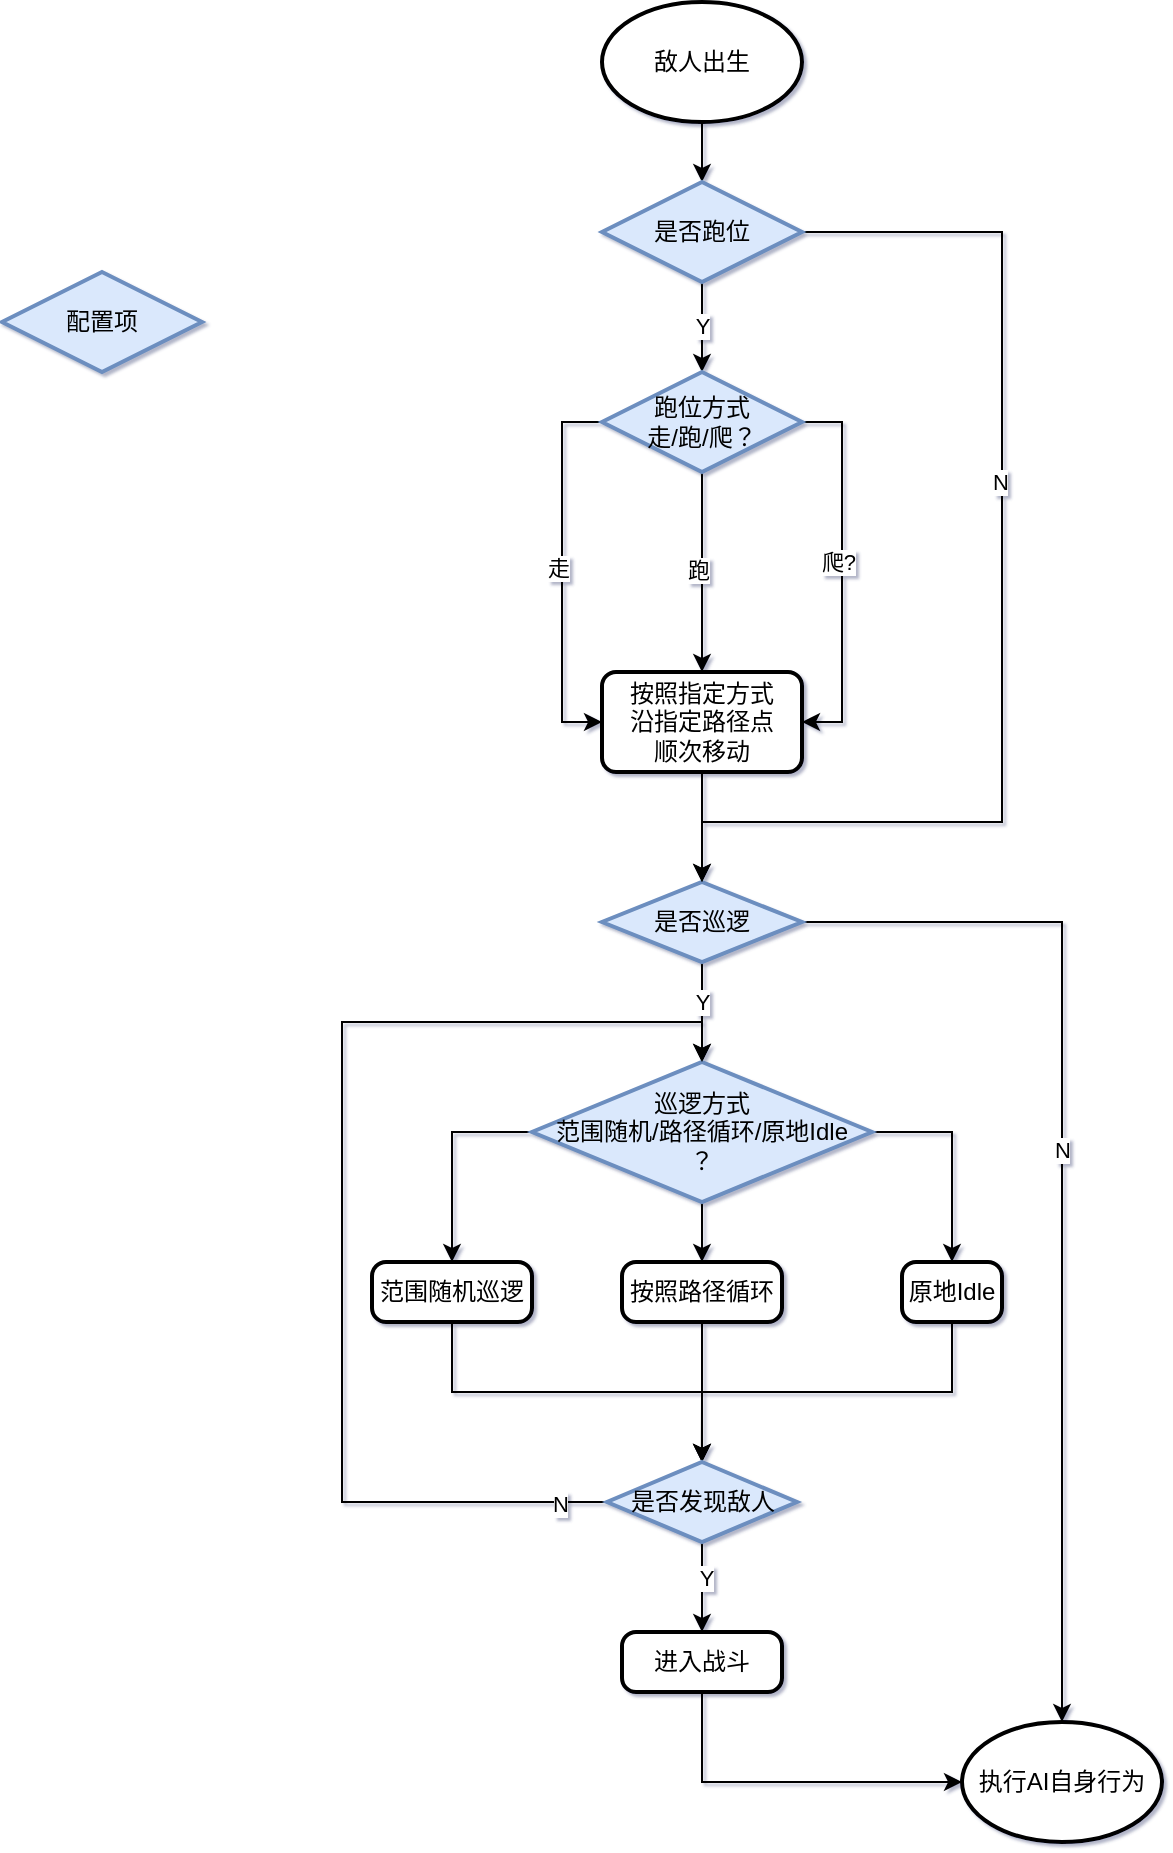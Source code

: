 <mxfile version="21.7.2" type="github">
  <diagram name="第 1 页" id="qsnWlvJeW-6cO8qMe_v3">
    <mxGraphModel dx="1058" dy="1948" grid="1" gridSize="10" guides="1" tooltips="1" connect="1" arrows="1" fold="1" page="0" pageScale="1" pageWidth="827" pageHeight="1169" background="none" math="0" shadow="1">
      <root>
        <mxCell id="0" />
        <mxCell id="1" parent="0" />
        <mxCell id="zA4d7zvXf4YAbisD_RFX-3" style="edgeStyle=orthogonalEdgeStyle;rounded=0;orthogonalLoop=1;jettySize=auto;html=1;exitX=0.5;exitY=1;exitDx=0;exitDy=0;exitPerimeter=0;entryX=0.5;entryY=0;entryDx=0;entryDy=0;entryPerimeter=0;" edge="1" parent="1" source="zA4d7zvXf4YAbisD_RFX-1" target="zA4d7zvXf4YAbisD_RFX-9">
          <mxGeometry relative="1" as="geometry">
            <mxPoint x="300" as="targetPoint" />
          </mxGeometry>
        </mxCell>
        <mxCell id="zA4d7zvXf4YAbisD_RFX-1" value="敌人出生" style="strokeWidth=2;html=1;shape=mxgraph.flowchart.start_1;whiteSpace=wrap;" vertex="1" parent="1">
          <mxGeometry x="250" y="-110" width="100" height="60" as="geometry" />
        </mxCell>
        <mxCell id="zA4d7zvXf4YAbisD_RFX-27" style="edgeStyle=orthogonalEdgeStyle;rounded=0;orthogonalLoop=1;jettySize=auto;html=1;exitX=0.5;exitY=1;exitDx=0;exitDy=0;exitPerimeter=0;entryX=0.5;entryY=0;entryDx=0;entryDy=0;entryPerimeter=0;" edge="1" parent="1" source="zA4d7zvXf4YAbisD_RFX-6" target="zA4d7zvXf4YAbisD_RFX-26">
          <mxGeometry relative="1" as="geometry" />
        </mxCell>
        <mxCell id="zA4d7zvXf4YAbisD_RFX-28" value="Y" style="edgeLabel;html=1;align=center;verticalAlign=middle;resizable=0;points=[];" vertex="1" connectable="0" parent="zA4d7zvXf4YAbisD_RFX-27">
          <mxGeometry x="-0.209" relative="1" as="geometry">
            <mxPoint as="offset" />
          </mxGeometry>
        </mxCell>
        <mxCell id="zA4d7zvXf4YAbisD_RFX-30" style="edgeStyle=orthogonalEdgeStyle;rounded=0;orthogonalLoop=1;jettySize=auto;html=1;exitX=1;exitY=0.5;exitDx=0;exitDy=0;exitPerimeter=0;entryX=0.5;entryY=0;entryDx=0;entryDy=0;entryPerimeter=0;" edge="1" parent="1" source="zA4d7zvXf4YAbisD_RFX-6" target="zA4d7zvXf4YAbisD_RFX-29">
          <mxGeometry relative="1" as="geometry" />
        </mxCell>
        <mxCell id="zA4d7zvXf4YAbisD_RFX-31" value="N" style="edgeLabel;html=1;align=center;verticalAlign=middle;resizable=0;points=[];" vertex="1" connectable="0" parent="zA4d7zvXf4YAbisD_RFX-30">
          <mxGeometry x="-0.469" y="-1" relative="1" as="geometry">
            <mxPoint x="1" y="103" as="offset" />
          </mxGeometry>
        </mxCell>
        <mxCell id="zA4d7zvXf4YAbisD_RFX-6" value="是否巡逻" style="strokeWidth=2;html=1;shape=mxgraph.flowchart.decision;whiteSpace=wrap;fillColor=#dae8fc;strokeColor=#6c8ebf;" vertex="1" parent="1">
          <mxGeometry x="250" y="330" width="100" height="40" as="geometry" />
        </mxCell>
        <mxCell id="zA4d7zvXf4YAbisD_RFX-10" style="edgeStyle=orthogonalEdgeStyle;rounded=0;orthogonalLoop=1;jettySize=auto;html=1;exitX=0.5;exitY=1;exitDx=0;exitDy=0;exitPerimeter=0;entryX=0.5;entryY=0;entryDx=0;entryDy=0;entryPerimeter=0;" edge="1" parent="1" source="zA4d7zvXf4YAbisD_RFX-9" target="zA4d7zvXf4YAbisD_RFX-15">
          <mxGeometry relative="1" as="geometry">
            <mxPoint x="300" y="160" as="targetPoint" />
          </mxGeometry>
        </mxCell>
        <mxCell id="zA4d7zvXf4YAbisD_RFX-13" value="Y" style="edgeLabel;html=1;align=center;verticalAlign=middle;resizable=0;points=[];" vertex="1" connectable="0" parent="zA4d7zvXf4YAbisD_RFX-10">
          <mxGeometry x="0.136" y="3" relative="1" as="geometry">
            <mxPoint x="-3" y="-4" as="offset" />
          </mxGeometry>
        </mxCell>
        <mxCell id="zA4d7zvXf4YAbisD_RFX-20" style="edgeStyle=orthogonalEdgeStyle;rounded=0;orthogonalLoop=1;jettySize=auto;html=1;exitX=1;exitY=0.5;exitDx=0;exitDy=0;exitPerimeter=0;entryX=0.5;entryY=0;entryDx=0;entryDy=0;entryPerimeter=0;" edge="1" parent="1" source="zA4d7zvXf4YAbisD_RFX-9" target="zA4d7zvXf4YAbisD_RFX-6">
          <mxGeometry relative="1" as="geometry">
            <Array as="points">
              <mxPoint x="450" y="5" />
              <mxPoint x="450" y="300" />
              <mxPoint x="300" y="300" />
            </Array>
          </mxGeometry>
        </mxCell>
        <mxCell id="zA4d7zvXf4YAbisD_RFX-21" value="N" style="edgeLabel;html=1;align=center;verticalAlign=middle;resizable=0;points=[];" vertex="1" connectable="0" parent="zA4d7zvXf4YAbisD_RFX-20">
          <mxGeometry x="-0.901" y="2" relative="1" as="geometry">
            <mxPoint x="70" y="127" as="offset" />
          </mxGeometry>
        </mxCell>
        <mxCell id="zA4d7zvXf4YAbisD_RFX-9" value="是否跑位" style="strokeWidth=2;html=1;shape=mxgraph.flowchart.decision;whiteSpace=wrap;fillColor=#dae8fc;strokeColor=#6c8ebf;" vertex="1" parent="1">
          <mxGeometry x="250" y="-20" width="100" height="50" as="geometry" />
        </mxCell>
        <mxCell id="zA4d7zvXf4YAbisD_RFX-22" style="edgeStyle=orthogonalEdgeStyle;rounded=0;orthogonalLoop=1;jettySize=auto;html=1;exitX=0.5;exitY=1;exitDx=0;exitDy=0;" edge="1" parent="1" source="zA4d7zvXf4YAbisD_RFX-14" target="zA4d7zvXf4YAbisD_RFX-6">
          <mxGeometry relative="1" as="geometry" />
        </mxCell>
        <mxCell id="zA4d7zvXf4YAbisD_RFX-14" value="按照指定方式&lt;br&gt;沿指定路径点&lt;br&gt;顺次移动" style="rounded=1;whiteSpace=wrap;html=1;absoluteArcSize=1;arcSize=14;strokeWidth=2;" vertex="1" parent="1">
          <mxGeometry x="250" y="225" width="100" height="50" as="geometry" />
        </mxCell>
        <mxCell id="zA4d7zvXf4YAbisD_RFX-16" style="edgeStyle=orthogonalEdgeStyle;rounded=0;orthogonalLoop=1;jettySize=auto;html=1;exitX=0;exitY=0.5;exitDx=0;exitDy=0;exitPerimeter=0;entryX=0;entryY=0.5;entryDx=0;entryDy=0;" edge="1" parent="1" source="zA4d7zvXf4YAbisD_RFX-15" target="zA4d7zvXf4YAbisD_RFX-14">
          <mxGeometry relative="1" as="geometry" />
        </mxCell>
        <mxCell id="zA4d7zvXf4YAbisD_RFX-23" value="走" style="edgeLabel;html=1;align=center;verticalAlign=middle;resizable=0;points=[];" vertex="1" connectable="0" parent="zA4d7zvXf4YAbisD_RFX-16">
          <mxGeometry x="-0.023" y="-2" relative="1" as="geometry">
            <mxPoint as="offset" />
          </mxGeometry>
        </mxCell>
        <mxCell id="zA4d7zvXf4YAbisD_RFX-17" style="edgeStyle=orthogonalEdgeStyle;rounded=0;orthogonalLoop=1;jettySize=auto;html=1;exitX=0.5;exitY=1;exitDx=0;exitDy=0;exitPerimeter=0;entryX=0.5;entryY=0;entryDx=0;entryDy=0;" edge="1" parent="1" source="zA4d7zvXf4YAbisD_RFX-15" target="zA4d7zvXf4YAbisD_RFX-14">
          <mxGeometry relative="1" as="geometry" />
        </mxCell>
        <mxCell id="zA4d7zvXf4YAbisD_RFX-24" value="跑" style="edgeLabel;html=1;align=center;verticalAlign=middle;resizable=0;points=[];" vertex="1" connectable="0" parent="zA4d7zvXf4YAbisD_RFX-17">
          <mxGeometry x="-0.023" y="-2" relative="1" as="geometry">
            <mxPoint as="offset" />
          </mxGeometry>
        </mxCell>
        <mxCell id="zA4d7zvXf4YAbisD_RFX-18" style="edgeStyle=orthogonalEdgeStyle;rounded=0;orthogonalLoop=1;jettySize=auto;html=1;exitX=1;exitY=0.5;exitDx=0;exitDy=0;exitPerimeter=0;entryX=1;entryY=0.5;entryDx=0;entryDy=0;" edge="1" parent="1" source="zA4d7zvXf4YAbisD_RFX-15" target="zA4d7zvXf4YAbisD_RFX-14">
          <mxGeometry relative="1" as="geometry" />
        </mxCell>
        <mxCell id="zA4d7zvXf4YAbisD_RFX-25" value="爬?" style="edgeLabel;html=1;align=center;verticalAlign=middle;resizable=0;points=[];" vertex="1" connectable="0" parent="zA4d7zvXf4YAbisD_RFX-18">
          <mxGeometry x="0.044" y="-2" relative="1" as="geometry">
            <mxPoint y="-9" as="offset" />
          </mxGeometry>
        </mxCell>
        <mxCell id="zA4d7zvXf4YAbisD_RFX-15" value="跑位方式&lt;br&gt;走/跑/爬？" style="strokeWidth=2;html=1;shape=mxgraph.flowchart.decision;whiteSpace=wrap;fillColor=#dae8fc;strokeColor=#6c8ebf;" vertex="1" parent="1">
          <mxGeometry x="250" y="75" width="100" height="50" as="geometry" />
        </mxCell>
        <mxCell id="zA4d7zvXf4YAbisD_RFX-19" value="配置项" style="strokeWidth=2;html=1;shape=mxgraph.flowchart.decision;whiteSpace=wrap;fillColor=#dae8fc;strokeColor=#6c8ebf;" vertex="1" parent="1">
          <mxGeometry x="-50" y="25" width="100" height="50" as="geometry" />
        </mxCell>
        <mxCell id="zA4d7zvXf4YAbisD_RFX-36" style="edgeStyle=orthogonalEdgeStyle;rounded=0;orthogonalLoop=1;jettySize=auto;html=1;exitX=0;exitY=0.5;exitDx=0;exitDy=0;exitPerimeter=0;" edge="1" parent="1" source="zA4d7zvXf4YAbisD_RFX-26" target="zA4d7zvXf4YAbisD_RFX-33">
          <mxGeometry relative="1" as="geometry" />
        </mxCell>
        <mxCell id="zA4d7zvXf4YAbisD_RFX-37" style="edgeStyle=orthogonalEdgeStyle;rounded=0;orthogonalLoop=1;jettySize=auto;html=1;exitX=0.5;exitY=1;exitDx=0;exitDy=0;exitPerimeter=0;entryX=0.5;entryY=0;entryDx=0;entryDy=0;" edge="1" parent="1" source="zA4d7zvXf4YAbisD_RFX-26" target="zA4d7zvXf4YAbisD_RFX-34">
          <mxGeometry relative="1" as="geometry" />
        </mxCell>
        <mxCell id="zA4d7zvXf4YAbisD_RFX-38" style="edgeStyle=orthogonalEdgeStyle;rounded=0;orthogonalLoop=1;jettySize=auto;html=1;exitX=1;exitY=0.5;exitDx=0;exitDy=0;exitPerimeter=0;" edge="1" parent="1" source="zA4d7zvXf4YAbisD_RFX-26" target="zA4d7zvXf4YAbisD_RFX-35">
          <mxGeometry relative="1" as="geometry" />
        </mxCell>
        <mxCell id="zA4d7zvXf4YAbisD_RFX-26" value="巡逻方式&lt;br&gt;范围随机/路径循环/原地Idle&lt;br&gt;？" style="strokeWidth=2;html=1;shape=mxgraph.flowchart.decision;whiteSpace=wrap;fillColor=#dae8fc;strokeColor=#6c8ebf;" vertex="1" parent="1">
          <mxGeometry x="215" y="420" width="170" height="70" as="geometry" />
        </mxCell>
        <mxCell id="zA4d7zvXf4YAbisD_RFX-29" value="执行AI自身行为" style="strokeWidth=2;html=1;shape=mxgraph.flowchart.start_1;whiteSpace=wrap;" vertex="1" parent="1">
          <mxGeometry x="430" y="750" width="100" height="60" as="geometry" />
        </mxCell>
        <mxCell id="zA4d7zvXf4YAbisD_RFX-40" style="edgeStyle=orthogonalEdgeStyle;rounded=0;orthogonalLoop=1;jettySize=auto;html=1;exitX=0.5;exitY=1;exitDx=0;exitDy=0;entryX=0.5;entryY=0;entryDx=0;entryDy=0;entryPerimeter=0;" edge="1" parent="1" source="zA4d7zvXf4YAbisD_RFX-33" target="zA4d7zvXf4YAbisD_RFX-39">
          <mxGeometry relative="1" as="geometry" />
        </mxCell>
        <mxCell id="zA4d7zvXf4YAbisD_RFX-33" value="范围随机巡逻" style="rounded=1;whiteSpace=wrap;html=1;absoluteArcSize=1;arcSize=14;strokeWidth=2;" vertex="1" parent="1">
          <mxGeometry x="135" y="520" width="80" height="30" as="geometry" />
        </mxCell>
        <mxCell id="zA4d7zvXf4YAbisD_RFX-41" style="edgeStyle=orthogonalEdgeStyle;rounded=0;orthogonalLoop=1;jettySize=auto;html=1;exitX=0.5;exitY=1;exitDx=0;exitDy=0;" edge="1" parent="1" source="zA4d7zvXf4YAbisD_RFX-34">
          <mxGeometry relative="1" as="geometry">
            <mxPoint x="299.931" y="620" as="targetPoint" />
          </mxGeometry>
        </mxCell>
        <mxCell id="zA4d7zvXf4YAbisD_RFX-34" value="按照路径循环" style="rounded=1;whiteSpace=wrap;html=1;absoluteArcSize=1;arcSize=14;strokeWidth=2;" vertex="1" parent="1">
          <mxGeometry x="260" y="520" width="80" height="30" as="geometry" />
        </mxCell>
        <mxCell id="zA4d7zvXf4YAbisD_RFX-42" style="edgeStyle=orthogonalEdgeStyle;rounded=0;orthogonalLoop=1;jettySize=auto;html=1;exitX=0.5;exitY=1;exitDx=0;exitDy=0;" edge="1" parent="1" source="zA4d7zvXf4YAbisD_RFX-35" target="zA4d7zvXf4YAbisD_RFX-39">
          <mxGeometry relative="1" as="geometry" />
        </mxCell>
        <mxCell id="zA4d7zvXf4YAbisD_RFX-35" value="原地Idle" style="rounded=1;whiteSpace=wrap;html=1;absoluteArcSize=1;arcSize=14;strokeWidth=2;" vertex="1" parent="1">
          <mxGeometry x="400" y="520" width="50" height="30" as="geometry" />
        </mxCell>
        <mxCell id="zA4d7zvXf4YAbisD_RFX-44" style="edgeStyle=orthogonalEdgeStyle;rounded=0;orthogonalLoop=1;jettySize=auto;html=1;exitX=0.5;exitY=1;exitDx=0;exitDy=0;exitPerimeter=0;" edge="1" parent="1" source="zA4d7zvXf4YAbisD_RFX-39" target="zA4d7zvXf4YAbisD_RFX-43">
          <mxGeometry relative="1" as="geometry" />
        </mxCell>
        <mxCell id="zA4d7zvXf4YAbisD_RFX-47" value="Y" style="edgeLabel;html=1;align=center;verticalAlign=middle;resizable=0;points=[];" vertex="1" connectable="0" parent="zA4d7zvXf4YAbisD_RFX-44">
          <mxGeometry x="-0.222" y="2" relative="1" as="geometry">
            <mxPoint as="offset" />
          </mxGeometry>
        </mxCell>
        <mxCell id="zA4d7zvXf4YAbisD_RFX-45" style="edgeStyle=orthogonalEdgeStyle;rounded=0;orthogonalLoop=1;jettySize=auto;html=1;exitX=0;exitY=0.5;exitDx=0;exitDy=0;exitPerimeter=0;entryX=0.5;entryY=0;entryDx=0;entryDy=0;entryPerimeter=0;" edge="1" parent="1" source="zA4d7zvXf4YAbisD_RFX-39" target="zA4d7zvXf4YAbisD_RFX-26">
          <mxGeometry relative="1" as="geometry">
            <Array as="points">
              <mxPoint x="120" y="640" />
              <mxPoint x="120" y="400" />
              <mxPoint x="300" y="400" />
            </Array>
          </mxGeometry>
        </mxCell>
        <mxCell id="zA4d7zvXf4YAbisD_RFX-46" value="N" style="edgeLabel;html=1;align=center;verticalAlign=middle;resizable=0;points=[];" vertex="1" connectable="0" parent="zA4d7zvXf4YAbisD_RFX-45">
          <mxGeometry x="-0.917" y="1" relative="1" as="geometry">
            <mxPoint as="offset" />
          </mxGeometry>
        </mxCell>
        <mxCell id="zA4d7zvXf4YAbisD_RFX-39" value="是否发现敌人" style="strokeWidth=2;html=1;shape=mxgraph.flowchart.decision;whiteSpace=wrap;fillColor=#dae8fc;strokeColor=#6c8ebf;" vertex="1" parent="1">
          <mxGeometry x="252.5" y="620" width="95" height="40" as="geometry" />
        </mxCell>
        <mxCell id="zA4d7zvXf4YAbisD_RFX-48" style="edgeStyle=orthogonalEdgeStyle;rounded=0;orthogonalLoop=1;jettySize=auto;html=1;exitX=0.5;exitY=1;exitDx=0;exitDy=0;entryX=0;entryY=0.5;entryDx=0;entryDy=0;entryPerimeter=0;" edge="1" parent="1" source="zA4d7zvXf4YAbisD_RFX-43" target="zA4d7zvXf4YAbisD_RFX-29">
          <mxGeometry relative="1" as="geometry" />
        </mxCell>
        <mxCell id="zA4d7zvXf4YAbisD_RFX-43" value="进入战斗" style="rounded=1;whiteSpace=wrap;html=1;absoluteArcSize=1;arcSize=14;strokeWidth=2;" vertex="1" parent="1">
          <mxGeometry x="260" y="705" width="80" height="30" as="geometry" />
        </mxCell>
      </root>
    </mxGraphModel>
  </diagram>
</mxfile>
